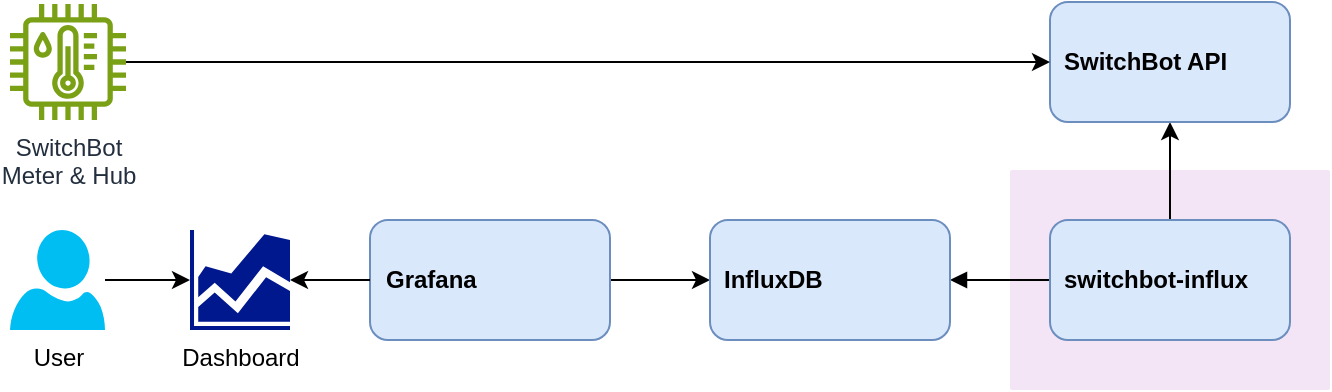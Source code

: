 <mxfile version="24.6.4" type="device">
  <diagram id="QewX8ZrJj1PhDHS1zCUB" name="Page-1">
    <mxGraphModel dx="984" dy="747" grid="1" gridSize="10" guides="1" tooltips="1" connect="1" arrows="1" fold="1" page="1" pageScale="1" pageWidth="827" pageHeight="1169" math="0" shadow="0">
      <root>
        <mxCell id="0" />
        <mxCell id="1" parent="0" />
        <mxCell id="wVi8VqOXP0ZIYO8jfO_L-32" value="" style="sketch=0;points=[[0,0,0],[0.25,0,0],[0.5,0,0],[0.75,0,0],[1,0,0],[1,0.25,0],[1,0.5,0],[1,0.75,0],[1,1,0],[0.75,1,0],[0.5,1,0],[0.25,1,0],[0,1,0],[0,0.75,0],[0,0.5,0],[0,0.25,0]];rounded=1;absoluteArcSize=1;arcSize=2;html=1;strokeColor=none;gradientColor=none;shadow=0;dashed=0;fontSize=12;fontColor=#9E9E9E;align=left;verticalAlign=top;spacing=10;spacingTop=-4;whiteSpace=wrap;fillColor=#F3E5F5;" parent="1" vertex="1">
          <mxGeometry x="540" y="115" width="160" height="110" as="geometry" />
        </mxCell>
        <mxCell id="14" value="" style="edgeStyle=none;html=1;entryX=1;entryY=0.5;entryDx=0;entryDy=0;endArrow=block;endFill=1;" parent="1" source="5" target="4" edge="1">
          <mxGeometry relative="1" as="geometry" />
        </mxCell>
        <mxCell id="wVi8VqOXP0ZIYO8jfO_L-30" style="edgeStyle=orthogonalEdgeStyle;rounded=0;orthogonalLoop=1;jettySize=auto;html=1;exitX=0.5;exitY=0;exitDx=0;exitDy=0;entryX=0.5;entryY=1;entryDx=0;entryDy=0;" parent="1" source="5" target="wVi8VqOXP0ZIYO8jfO_L-26" edge="1">
          <mxGeometry relative="1" as="geometry" />
        </mxCell>
        <mxCell id="5" value="&lt;b&gt;switchbot-influx&lt;/b&gt;" style="rounded=1;whiteSpace=wrap;html=1;align=left;spacingLeft=5;fillColor=#dae8fc;strokeColor=#6c8ebf;" parent="1" vertex="1">
          <mxGeometry x="560" y="140" width="120" height="60" as="geometry" />
        </mxCell>
        <mxCell id="wVi8VqOXP0ZIYO8jfO_L-29" style="edgeStyle=orthogonalEdgeStyle;rounded=0;orthogonalLoop=1;jettySize=auto;html=1;exitX=1;exitY=0.5;exitDx=0;exitDy=0;entryX=0;entryY=0.5;entryDx=0;entryDy=0;" parent="1" source="3" target="4" edge="1">
          <mxGeometry relative="1" as="geometry" />
        </mxCell>
        <mxCell id="3" value="&lt;b&gt;Grafana&lt;/b&gt;" style="rounded=1;whiteSpace=wrap;html=1;align=left;spacingLeft=6;fillColor=#dae8fc;strokeColor=#6c8ebf;" parent="1" vertex="1">
          <mxGeometry x="220" y="140" width="120" height="60" as="geometry" />
        </mxCell>
        <mxCell id="6" value="" style="shape=image;verticalLabelPosition=bottom;labelBackgroundColor=default;verticalAlign=top;aspect=fixed;imageAspect=0;image=https://cdn.icon-icons.com/icons2/2699/PNG/512/grafana_logo_icon_171048.png;" parent="1" vertex="1">
          <mxGeometry x="290" y="150" width="40" height="40" as="geometry" />
        </mxCell>
        <mxCell id="4" value="&lt;b&gt;InfluxDB&lt;/b&gt;" style="rounded=1;whiteSpace=wrap;html=1;align=left;spacingLeft=5;fillColor=#dae8fc;strokeColor=#6c8ebf;" parent="1" vertex="1">
          <mxGeometry x="390" y="140" width="120" height="60" as="geometry" />
        </mxCell>
        <mxCell id="7" value="" style="shape=image;verticalLabelPosition=bottom;labelBackgroundColor=default;verticalAlign=top;aspect=fixed;imageAspect=0;image=https://assets.zabbix.com/img/brands/influxdb.svg;" parent="1" vertex="1">
          <mxGeometry x="460" y="150" width="40" height="40" as="geometry" />
        </mxCell>
        <mxCell id="wVi8VqOXP0ZIYO8jfO_L-26" value="&lt;b&gt;SwitchBot API&lt;/b&gt;" style="rounded=1;whiteSpace=wrap;html=1;align=left;spacingLeft=5;fillColor=#dae8fc;strokeColor=#6c8ebf;" parent="1" vertex="1">
          <mxGeometry x="560" y="31" width="120" height="60" as="geometry" />
        </mxCell>
        <mxCell id="wVi8VqOXP0ZIYO8jfO_L-27" value="Dashboard" style="sketch=0;aspect=fixed;pointerEvents=1;shadow=0;dashed=0;html=1;strokeColor=none;labelPosition=center;verticalLabelPosition=bottom;verticalAlign=top;align=center;fillColor=#00188D;shape=mxgraph.mscae.general.graph" parent="1" vertex="1">
          <mxGeometry x="130" y="145" width="50" height="50" as="geometry" />
        </mxCell>
        <mxCell id="wVi8VqOXP0ZIYO8jfO_L-28" value="User" style="verticalLabelPosition=bottom;html=1;verticalAlign=top;align=center;strokeColor=none;fillColor=#00BEF2;shape=mxgraph.azure.user;" parent="1" vertex="1">
          <mxGeometry x="40" y="145" width="47.5" height="50" as="geometry" />
        </mxCell>
        <mxCell id="wVi8VqOXP0ZIYO8jfO_L-33" style="rounded=0;orthogonalLoop=1;jettySize=auto;html=1;exitX=0;exitY=0.5;exitDx=0;exitDy=0;entryX=1;entryY=0.5;entryDx=0;entryDy=0;entryPerimeter=0;" parent="1" source="3" target="wVi8VqOXP0ZIYO8jfO_L-27" edge="1">
          <mxGeometry relative="1" as="geometry" />
        </mxCell>
        <mxCell id="wVi8VqOXP0ZIYO8jfO_L-34" style="rounded=0;orthogonalLoop=1;jettySize=auto;html=1;entryX=0;entryY=0.5;entryDx=0;entryDy=0;entryPerimeter=0;" parent="1" source="wVi8VqOXP0ZIYO8jfO_L-28" target="wVi8VqOXP0ZIYO8jfO_L-27" edge="1">
          <mxGeometry relative="1" as="geometry" />
        </mxCell>
        <mxCell id="wVi8VqOXP0ZIYO8jfO_L-36" style="edgeStyle=orthogonalEdgeStyle;rounded=0;orthogonalLoop=1;jettySize=auto;html=1;entryX=0;entryY=0.5;entryDx=0;entryDy=0;" parent="1" source="wVi8VqOXP0ZIYO8jfO_L-35" target="wVi8VqOXP0ZIYO8jfO_L-26" edge="1">
          <mxGeometry relative="1" as="geometry" />
        </mxCell>
        <mxCell id="wVi8VqOXP0ZIYO8jfO_L-35" value="SwitchBot&lt;div&gt;Meter &amp;amp; Hub&lt;/div&gt;" style="sketch=0;outlineConnect=0;fontColor=#232F3E;gradientColor=none;fillColor=#7AA116;strokeColor=none;dashed=0;verticalLabelPosition=bottom;verticalAlign=top;align=center;html=1;fontSize=12;fontStyle=0;aspect=fixed;pointerEvents=1;shape=mxgraph.aws4.iot_thing_temperature_humidity_sensor;" parent="1" vertex="1">
          <mxGeometry x="40" y="32" width="58" height="58" as="geometry" />
        </mxCell>
      </root>
    </mxGraphModel>
  </diagram>
</mxfile>
